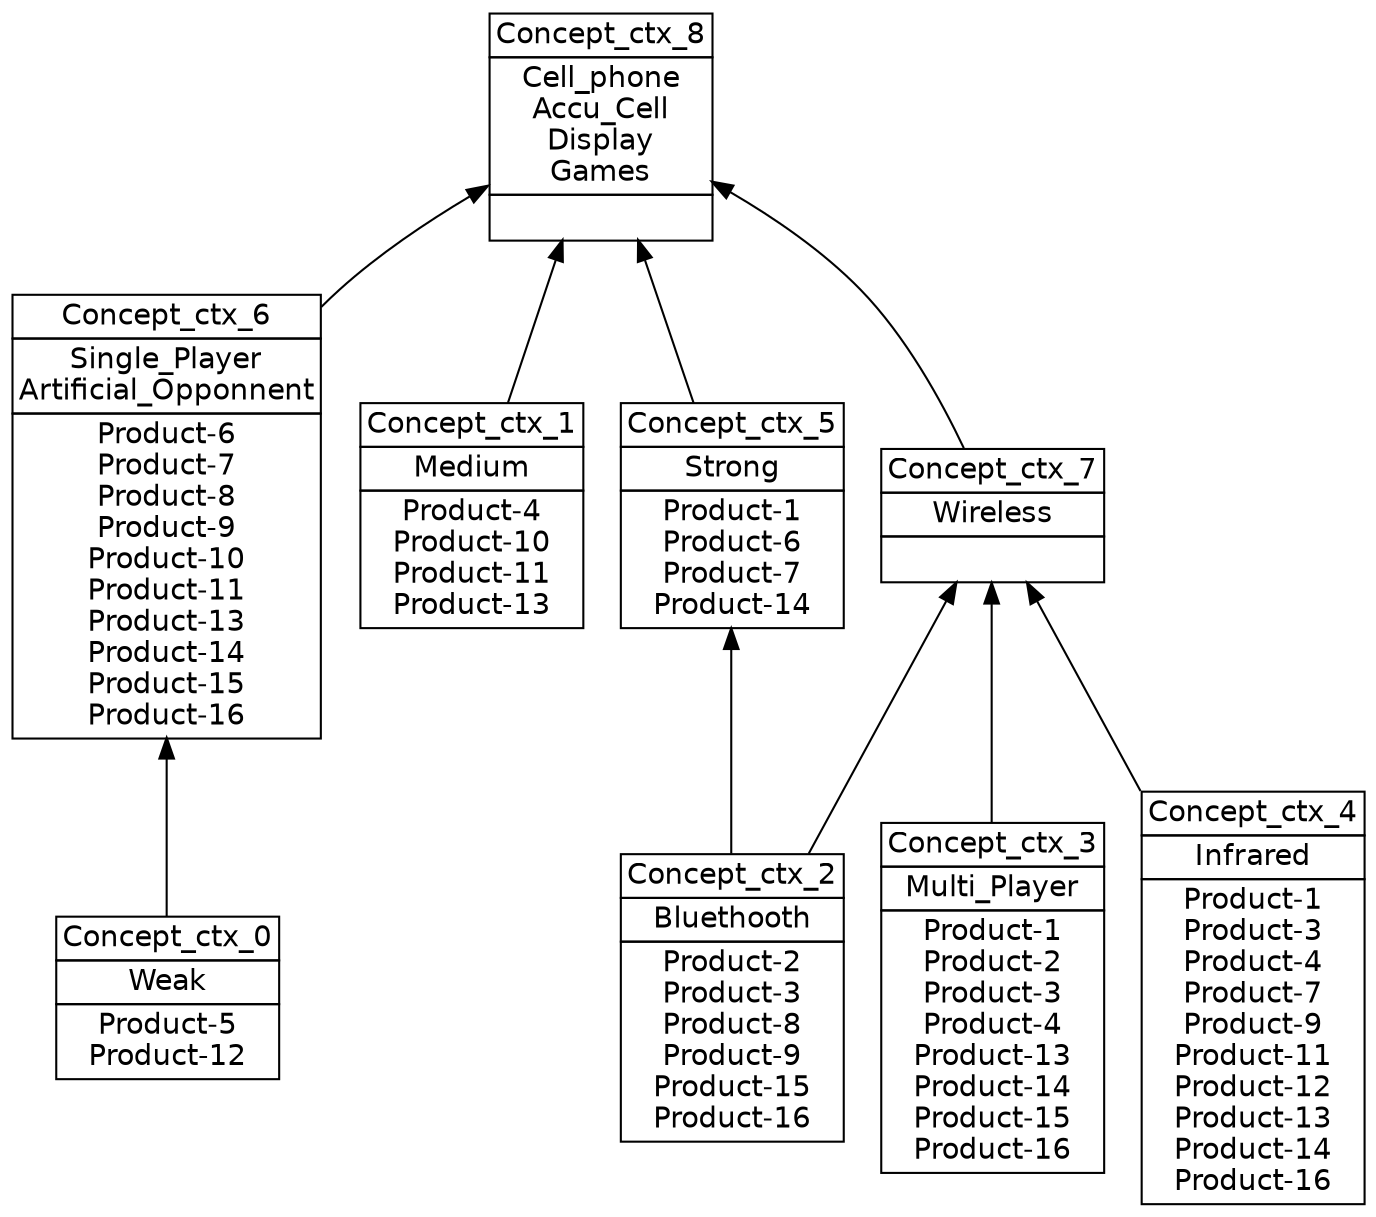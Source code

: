 digraph G { 
	rankdir=BT;
	margin=0;
	node [margin="0.03,0.03",fontname="DejaVu Sans"];
	ranksep=0.3;
	nodesep=0.2;
//graph[label="name:ctx,concept number:9,object number:16,attribute number:13"
6 [shape=none,label=<<table border="0" cellborder="1" cellspacing="0" port="p"><tr><td>Concept_ctx_0</td></tr><tr><td>Weak<br/></td></tr><tr><td>Product-5<br/>Product-12<br/></td></tr></table>>];
5 [shape=none,label=<<table border="0" cellborder="1" cellspacing="0" port="p"><tr><td>Concept_ctx_1</td></tr><tr><td>Medium<br/></td></tr><tr><td>Product-4<br/>Product-10<br/>Product-11<br/>Product-13<br/></td></tr></table>>];
3 [shape=none,label=<<table border="0" cellborder="1" cellspacing="0" port="p"><tr><td>Concept_ctx_2</td></tr><tr><td>Bluethooth<br/></td></tr><tr><td>Product-2<br/>Product-3<br/>Product-8<br/>Product-9<br/>Product-15<br/>Product-16<br/></td></tr></table>>];
7 [shape=none,label=<<table border="0" cellborder="1" cellspacing="0" port="p"><tr><td>Concept_ctx_3</td></tr><tr><td>Multi_Player<br/></td></tr><tr><td>Product-1<br/>Product-2<br/>Product-3<br/>Product-4<br/>Product-13<br/>Product-14<br/>Product-15<br/>Product-16<br/></td></tr></table>>];
2 [shape=none,label=<<table border="0" cellborder="1" cellspacing="0" port="p"><tr><td>Concept_ctx_4</td></tr><tr><td>Infrared<br/></td></tr><tr><td>Product-1<br/>Product-3<br/>Product-4<br/>Product-7<br/>Product-9<br/>Product-11<br/>Product-12<br/>Product-13<br/>Product-14<br/>Product-16<br/></td></tr></table>>];
4 [shape=none,label=<<table border="0" cellborder="1" cellspacing="0" port="p"><tr><td>Concept_ctx_5</td></tr><tr><td>Strong<br/></td></tr><tr><td>Product-1<br/>Product-6<br/>Product-7<br/>Product-14<br/></td></tr></table>>];
8 [shape=none,label=<<table border="0" cellborder="1" cellspacing="0" port="p"><tr><td>Concept_ctx_6</td></tr><tr><td>Single_Player<br/>Artificial_Opponnent<br/></td></tr><tr><td>Product-6<br/>Product-7<br/>Product-8<br/>Product-9<br/>Product-10<br/>Product-11<br/>Product-13<br/>Product-14<br/>Product-15<br/>Product-16<br/></td></tr></table>>];
1 [shape=none,label=<<table border="0" cellborder="1" cellspacing="0" port="p"><tr><td>Concept_ctx_7</td></tr><tr><td>Wireless<br/></td></tr><tr><td><br/></td></tr></table>>];
0 [shape=none,label=<<table border="0" cellborder="1" cellspacing="0" port="p"><tr><td>Concept_ctx_8</td></tr><tr><td>Cell_phone<br/>Accu_Cell<br/>Display<br/>Games<br/></td></tr><tr><td><br/></td></tr></table>>];
	3:p -> 4:p
	6:p -> 8:p
	3:p -> 1:p
	2:p -> 1:p
	7:p -> 1:p
	4:p -> 0:p
	8:p -> 0:p
	1:p -> 0:p
	5:p -> 0:p
}